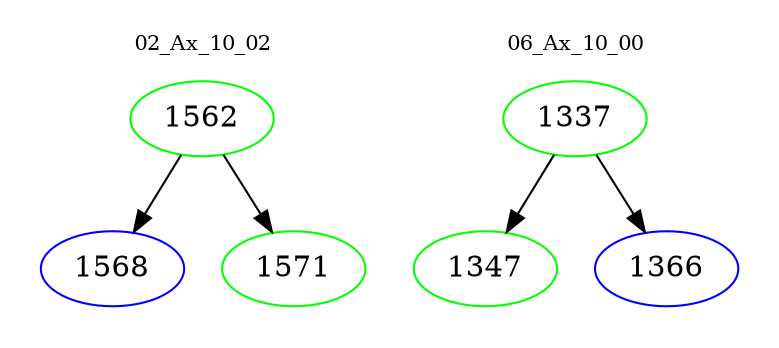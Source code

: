 digraph{
subgraph cluster_0 {
color = white
label = "02_Ax_10_02";
fontsize=10;
T0_1562 [label="1562", color="green"]
T0_1562 -> T0_1568 [color="black"]
T0_1568 [label="1568", color="blue"]
T0_1562 -> T0_1571 [color="black"]
T0_1571 [label="1571", color="green"]
}
subgraph cluster_1 {
color = white
label = "06_Ax_10_00";
fontsize=10;
T1_1337 [label="1337", color="green"]
T1_1337 -> T1_1347 [color="black"]
T1_1347 [label="1347", color="green"]
T1_1337 -> T1_1366 [color="black"]
T1_1366 [label="1366", color="blue"]
}
}
